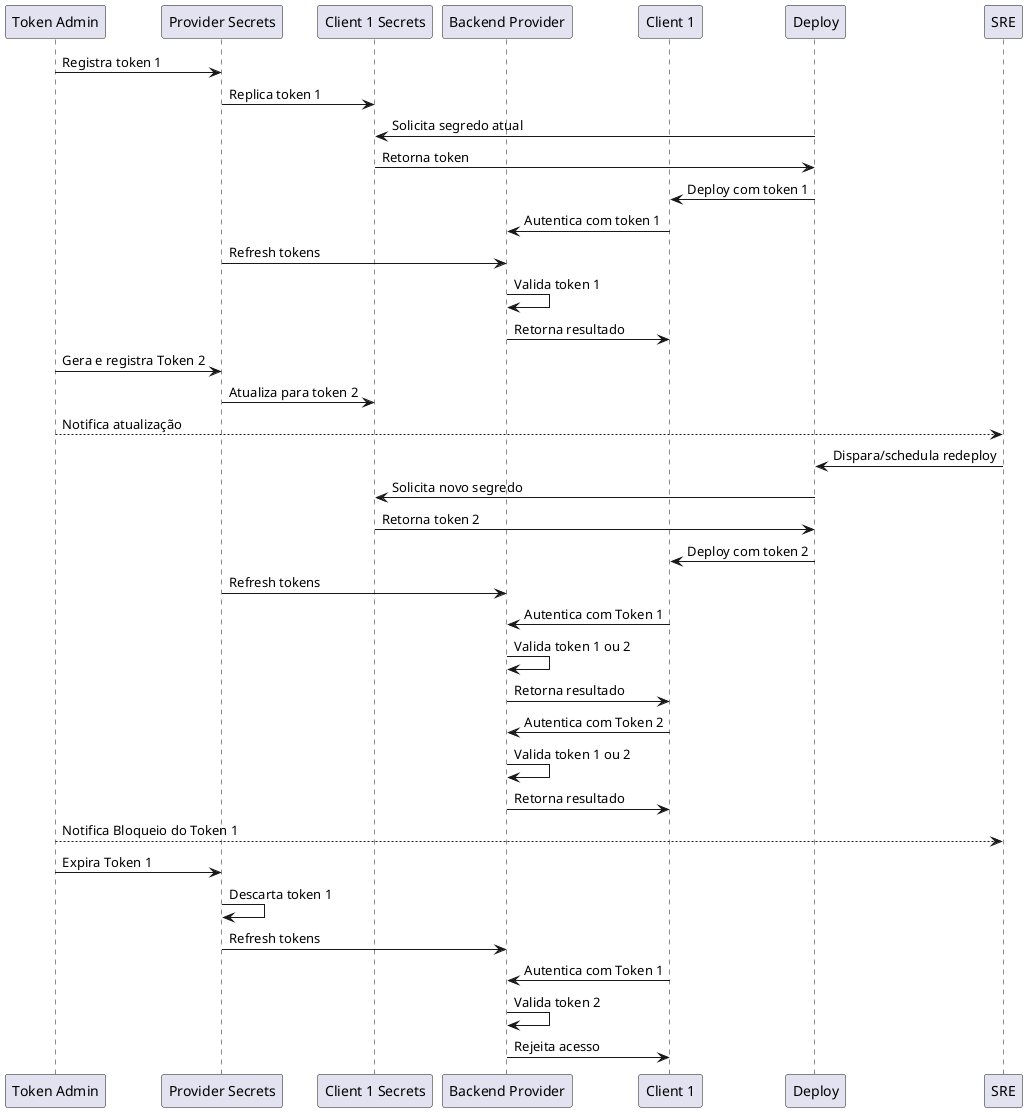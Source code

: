 

@startuml "Autenticação com rotacao automatica"
participant "Token Admin" AS TA
participant "Provider Secrets" as PS
participant "Client 1 Secrets" as C1S
participant "Backend Provider" as BP
participant "Client 1" as C1
participant "Deploy" as Deploy
participant "SRE"

TA -> PS: Registra token 1
PS -> C1S: Replica token 1
Deploy -> C1S: Solicita segredo atual
C1S -> Deploy: Retorna token
Deploy -> C1: Deploy com token 1
C1 -> BP: Autentica com token 1
PS -> BP: Refresh tokens
BP -> BP: Valida token 1
BP -> C1: Retorna resultado

TA -> PS: Gera e registra Token 2
PS -> C1S: Atualiza para token 2
TA --> SRE: Notifica atualização

SRE -> Deploy: Dispara/schedula redeploy
Deploy -> C1S: Solicita novo segredo 
C1S -> Deploy: Retorna token 2
Deploy -> C1: Deploy com token 2
PS -> BP: Refresh tokens

C1 -> BP: Autentica com Token 1
BP -> BP: Valida token 1 ou 2
BP -> C1: Retorna resultado

C1 -> BP: Autentica com Token 2
BP -> BP: Valida token 1 ou 2
BP -> C1: Retorna resultado

TA --> SRE: Notifica Bloqueio do Token 1
TA -> PS: Expira Token 1
PS -> PS: Descarta token 1
PS -> BP: Refresh tokens

C1 -> BP: Autentica com Token 1
BP -> BP: Valida token 2
BP -> C1: Rejeita acesso

@enduml


@startuml "Applicacao Provider"
actor "Token Admin" AS TA
participant "Backend Provider" as BP
participant "Provider Secrets" as PS
participant "Client 1 Secrets" as C1S
participant "Client N Secrets" as CNS

PS -> BP: Refresh tokens
BP -> BP: Atualiza lista de clients
BP -> BP: Atualiza tokens Client 2 [Token 1 e 2]

TA -> PS: Registra Client 1 - token 1
PS -> C1S: Replica token 1
TA -> PS: Registra Clien 2 - token 1
PS -> CNS: Replica token 1

PS -> BP: Refresh tokens
BP -> BP: Atualiza lista de clients
BP -> BP: Atualiza tokens Client 1
BP -> BP: Atualiza tokens Client 2

@enduml

@startuml "Criando um Provider"
actor "Token Admin" AS TA
participant "Backend Provider" as BP
participant "Provider Secrets" as PS
participant "Client 1 Secrets" as C1S
participant "Client N Secrets" as CNS

TA -> BP: Cria Cofre do Provider
TA -> BP: Cria Lista de Clients vazia

@enduml

```plantuml
@startuml "Registrando um Client"
actor "Token Admin" AS TA
participant "Backend Provider" as BP
participant "Provider Secrets" as PS
participant "Client 1 Secrets" as C1S
participant "Client N Secrets" as CNS

TA -> PS: Inclui entrada para Client N
TA -> PS: Registra Token Client N
TA -> CNS: Replica Token
BP -> PS: Refresh tokens
PS -> BP: Retorna lista com 1 client

@enduml
```



## Como expirar um token?

Existe propriedade "delete_version_after    Ns" que pode ser validada
A expiração será automática, porém, sem notificação
- Testar


## Criando um Provider

@startuml "Acrescentando um token"
actor "Token Admin" AS TA
participant "Provider Secrets" as PS
participant "Client 1 Secrets" as C1S
participant "Backend Provider" as BP
participant "Client 1" as C1
participant "Deploy" as Deploy
participant "SRE"

TA -> PS: Gera e registra Token 2
PS -> C1S: Atualiza para token 2
TA --> SRE: Notifica atualização


TA -> PS: Expira Token 1
TA --> SRE: Notifica Bloqueio do Token 1
PS -> PS: Descarta token 1


@enduml
